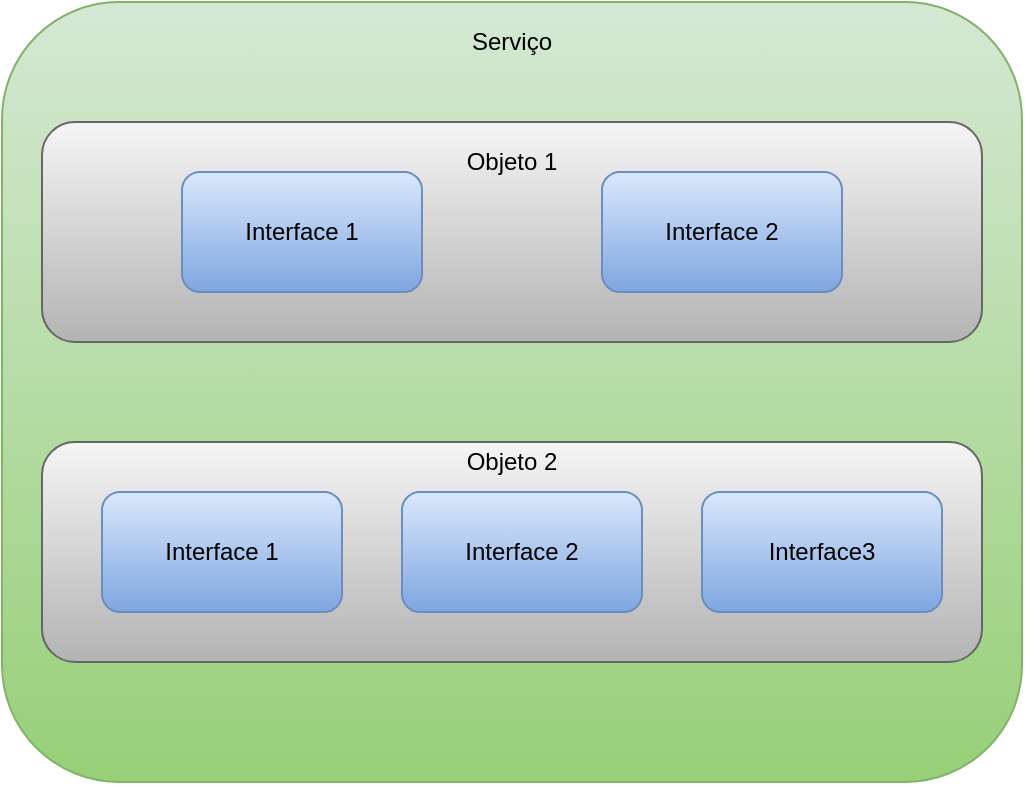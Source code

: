 <mxfile version="14.9.2" type="device"><diagram id="ClwLRBnkUbhsQDLUBEsU" name="dbus-general"><mxGraphModel dx="1422" dy="727" grid="1" gridSize="10" guides="1" tooltips="1" connect="1" arrows="1" fold="1" page="1" pageScale="1" pageWidth="850" pageHeight="1100" math="0" shadow="0"><root><mxCell id="0"/><mxCell id="1" parent="0"/><mxCell id="kQsOlip9rCS-sgZNtr2L-1" value="" style="rounded=1;whiteSpace=wrap;html=1;gradientColor=#97d077;fillColor=#d5e8d4;strokeColor=#82b366;" vertex="1" parent="1"><mxGeometry x="170" y="150" width="510" height="390" as="geometry"/></mxCell><mxCell id="kQsOlip9rCS-sgZNtr2L-2" value="" style="rounded=1;whiteSpace=wrap;html=1;gradientColor=#b3b3b3;fillColor=#f5f5f5;strokeColor=#666666;" vertex="1" parent="1"><mxGeometry x="190" y="210" width="470" height="110" as="geometry"/></mxCell><mxCell id="kQsOlip9rCS-sgZNtr2L-3" value="" style="rounded=1;whiteSpace=wrap;html=1;gradientColor=#b3b3b3;fillColor=#f5f5f5;strokeColor=#666666;" vertex="1" parent="1"><mxGeometry x="190" y="370" width="470" height="110" as="geometry"/></mxCell><mxCell id="kQsOlip9rCS-sgZNtr2L-4" value="Interface 1" style="rounded=1;whiteSpace=wrap;html=1;gradientColor=#7ea6e0;fillColor=#dae8fc;strokeColor=#6c8ebf;" vertex="1" parent="1"><mxGeometry x="260" y="235" width="120" height="60" as="geometry"/></mxCell><mxCell id="kQsOlip9rCS-sgZNtr2L-5" value="Interface 2" style="rounded=1;whiteSpace=wrap;html=1;gradientColor=#7ea6e0;fillColor=#dae8fc;strokeColor=#6c8ebf;" vertex="1" parent="1"><mxGeometry x="470" y="235" width="120" height="60" as="geometry"/></mxCell><mxCell id="kQsOlip9rCS-sgZNtr2L-6" value="Interface 1" style="rounded=1;whiteSpace=wrap;html=1;gradientColor=#7ea6e0;fillColor=#dae8fc;strokeColor=#6c8ebf;" vertex="1" parent="1"><mxGeometry x="220" y="395" width="120" height="60" as="geometry"/></mxCell><mxCell id="kQsOlip9rCS-sgZNtr2L-7" value="Interface 2" style="rounded=1;whiteSpace=wrap;html=1;gradientColor=#7ea6e0;fillColor=#dae8fc;strokeColor=#6c8ebf;" vertex="1" parent="1"><mxGeometry x="370" y="395" width="120" height="60" as="geometry"/></mxCell><mxCell id="kQsOlip9rCS-sgZNtr2L-8" value="Interface3" style="rounded=1;whiteSpace=wrap;html=1;gradientColor=#7ea6e0;fillColor=#dae8fc;strokeColor=#6c8ebf;" vertex="1" parent="1"><mxGeometry x="520" y="395" width="120" height="60" as="geometry"/></mxCell><mxCell id="kQsOlip9rCS-sgZNtr2L-9" value="Objeto 2" style="text;html=1;strokeColor=none;fillColor=none;align=center;verticalAlign=middle;whiteSpace=wrap;rounded=0;" vertex="1" parent="1"><mxGeometry x="390" y="370" width="70" height="20" as="geometry"/></mxCell><mxCell id="kQsOlip9rCS-sgZNtr2L-10" value="Objeto 1" style="text;html=1;strokeColor=none;fillColor=none;align=center;verticalAlign=middle;whiteSpace=wrap;rounded=0;" vertex="1" parent="1"><mxGeometry x="390" y="220" width="70" height="20" as="geometry"/></mxCell><mxCell id="kQsOlip9rCS-sgZNtr2L-11" value="Serviço" style="text;html=1;strokeColor=none;fillColor=none;align=center;verticalAlign=middle;whiteSpace=wrap;rounded=0;" vertex="1" parent="1"><mxGeometry x="405" y="160" width="40" height="20" as="geometry"/></mxCell></root></mxGraphModel></diagram></mxfile>